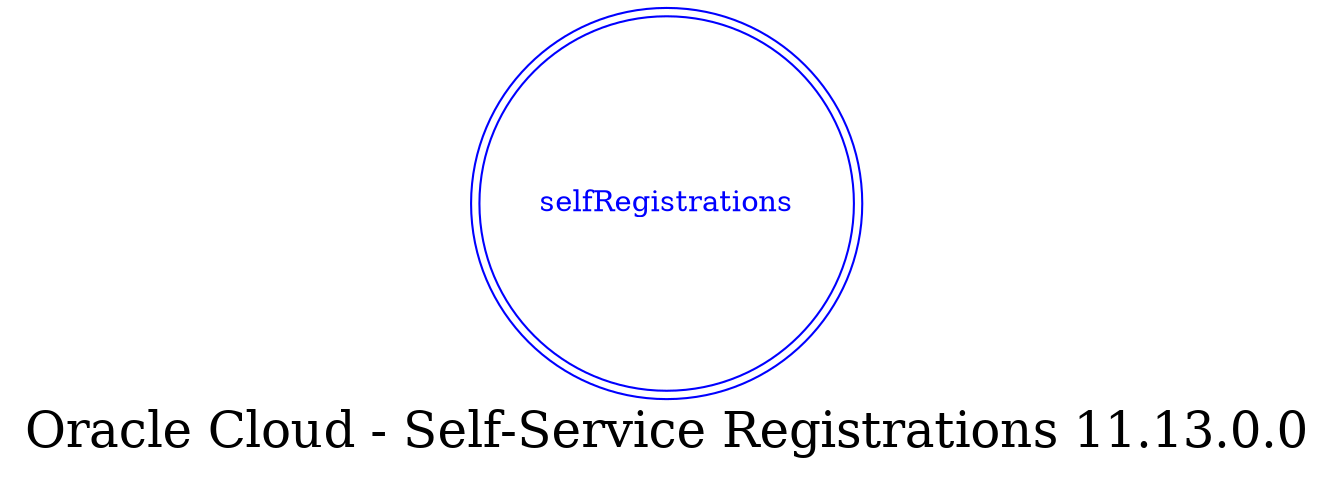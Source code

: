 digraph LexiconGraph {
graph[label="Oracle Cloud - Self-Service Registrations 11.13.0.0", fontsize=24]
splines=true
"selfRegistrations" [color=blue, fontcolor=blue, shape=doublecircle]
}
